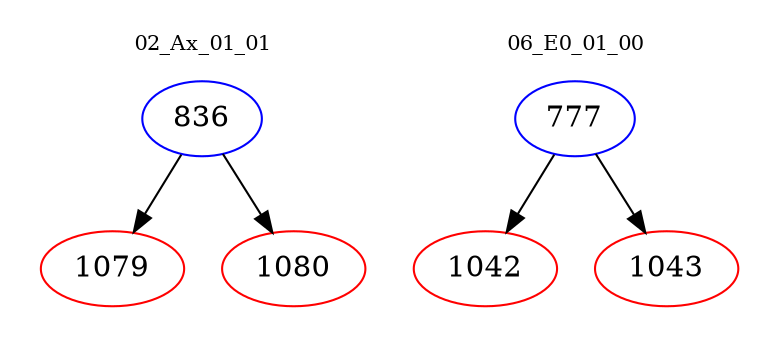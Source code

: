 digraph{
subgraph cluster_0 {
color = white
label = "02_Ax_01_01";
fontsize=10;
T0_836 [label="836", color="blue"]
T0_836 -> T0_1079 [color="black"]
T0_1079 [label="1079", color="red"]
T0_836 -> T0_1080 [color="black"]
T0_1080 [label="1080", color="red"]
}
subgraph cluster_1 {
color = white
label = "06_E0_01_00";
fontsize=10;
T1_777 [label="777", color="blue"]
T1_777 -> T1_1042 [color="black"]
T1_1042 [label="1042", color="red"]
T1_777 -> T1_1043 [color="black"]
T1_1043 [label="1043", color="red"]
}
}
